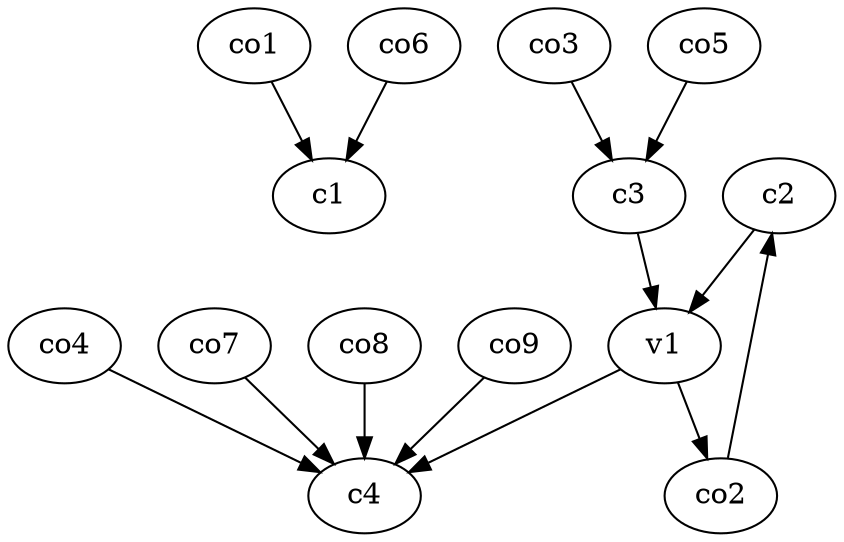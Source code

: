strict digraph  {
c1;
c2;
c3;
c4;
v1;
co1;
co2;
co3;
co4;
co5;
co6;
co7;
co8;
co9;
c2 -> v1  [weight=1];
c3 -> v1  [weight=1];
v1 -> c4  [weight=1];
v1 -> co2  [weight=1];
co1 -> c1  [weight=1];
co2 -> c2  [weight=1];
co3 -> c3  [weight=1];
co4 -> c4  [weight=1];
co5 -> c3  [weight=1];
co6 -> c1  [weight=1];
co7 -> c4  [weight=1];
co8 -> c4  [weight=1];
co9 -> c4  [weight=1];
}
